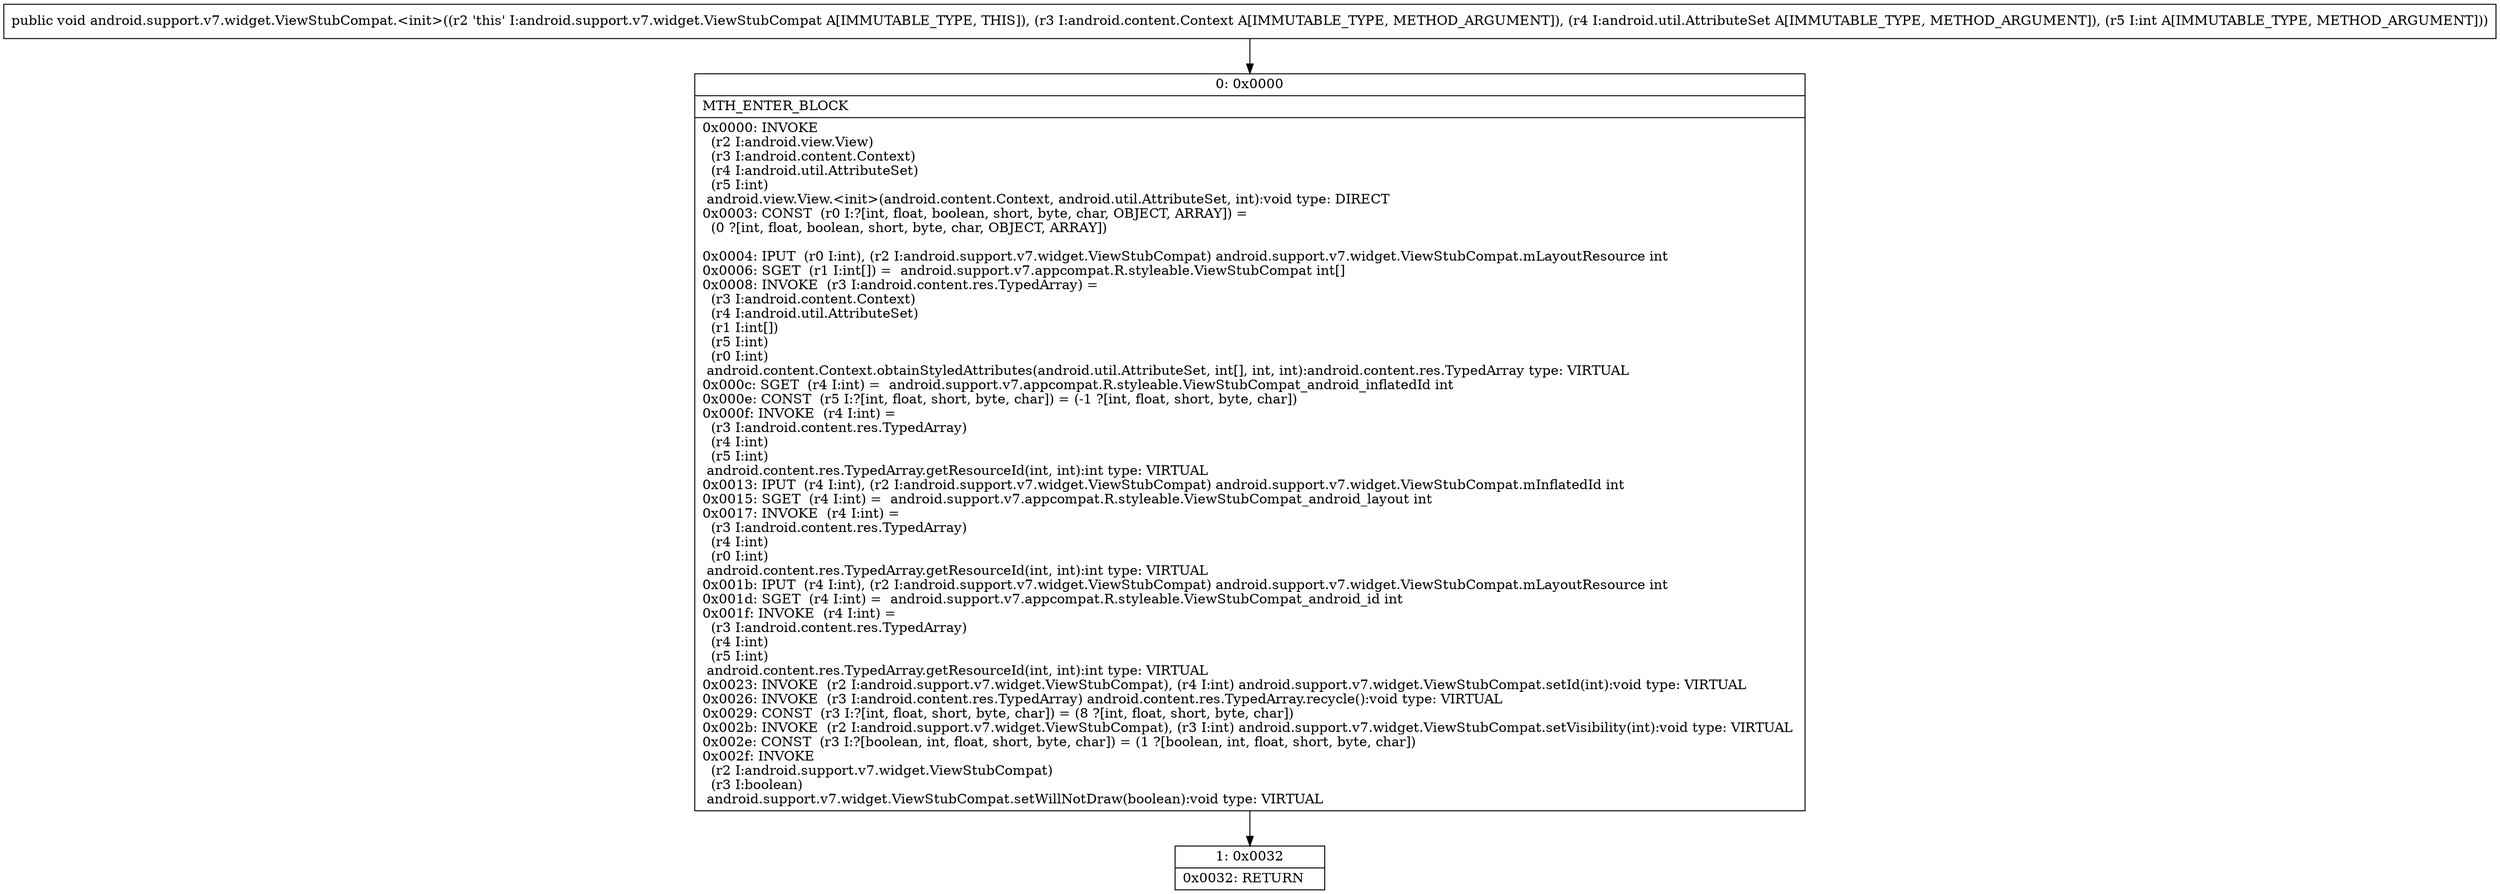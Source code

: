 digraph "CFG forandroid.support.v7.widget.ViewStubCompat.\<init\>(Landroid\/content\/Context;Landroid\/util\/AttributeSet;I)V" {
Node_0 [shape=record,label="{0\:\ 0x0000|MTH_ENTER_BLOCK\l|0x0000: INVOKE  \l  (r2 I:android.view.View)\l  (r3 I:android.content.Context)\l  (r4 I:android.util.AttributeSet)\l  (r5 I:int)\l android.view.View.\<init\>(android.content.Context, android.util.AttributeSet, int):void type: DIRECT \l0x0003: CONST  (r0 I:?[int, float, boolean, short, byte, char, OBJECT, ARRAY]) = \l  (0 ?[int, float, boolean, short, byte, char, OBJECT, ARRAY])\l \l0x0004: IPUT  (r0 I:int), (r2 I:android.support.v7.widget.ViewStubCompat) android.support.v7.widget.ViewStubCompat.mLayoutResource int \l0x0006: SGET  (r1 I:int[]) =  android.support.v7.appcompat.R.styleable.ViewStubCompat int[] \l0x0008: INVOKE  (r3 I:android.content.res.TypedArray) = \l  (r3 I:android.content.Context)\l  (r4 I:android.util.AttributeSet)\l  (r1 I:int[])\l  (r5 I:int)\l  (r0 I:int)\l android.content.Context.obtainStyledAttributes(android.util.AttributeSet, int[], int, int):android.content.res.TypedArray type: VIRTUAL \l0x000c: SGET  (r4 I:int) =  android.support.v7.appcompat.R.styleable.ViewStubCompat_android_inflatedId int \l0x000e: CONST  (r5 I:?[int, float, short, byte, char]) = (\-1 ?[int, float, short, byte, char]) \l0x000f: INVOKE  (r4 I:int) = \l  (r3 I:android.content.res.TypedArray)\l  (r4 I:int)\l  (r5 I:int)\l android.content.res.TypedArray.getResourceId(int, int):int type: VIRTUAL \l0x0013: IPUT  (r4 I:int), (r2 I:android.support.v7.widget.ViewStubCompat) android.support.v7.widget.ViewStubCompat.mInflatedId int \l0x0015: SGET  (r4 I:int) =  android.support.v7.appcompat.R.styleable.ViewStubCompat_android_layout int \l0x0017: INVOKE  (r4 I:int) = \l  (r3 I:android.content.res.TypedArray)\l  (r4 I:int)\l  (r0 I:int)\l android.content.res.TypedArray.getResourceId(int, int):int type: VIRTUAL \l0x001b: IPUT  (r4 I:int), (r2 I:android.support.v7.widget.ViewStubCompat) android.support.v7.widget.ViewStubCompat.mLayoutResource int \l0x001d: SGET  (r4 I:int) =  android.support.v7.appcompat.R.styleable.ViewStubCompat_android_id int \l0x001f: INVOKE  (r4 I:int) = \l  (r3 I:android.content.res.TypedArray)\l  (r4 I:int)\l  (r5 I:int)\l android.content.res.TypedArray.getResourceId(int, int):int type: VIRTUAL \l0x0023: INVOKE  (r2 I:android.support.v7.widget.ViewStubCompat), (r4 I:int) android.support.v7.widget.ViewStubCompat.setId(int):void type: VIRTUAL \l0x0026: INVOKE  (r3 I:android.content.res.TypedArray) android.content.res.TypedArray.recycle():void type: VIRTUAL \l0x0029: CONST  (r3 I:?[int, float, short, byte, char]) = (8 ?[int, float, short, byte, char]) \l0x002b: INVOKE  (r2 I:android.support.v7.widget.ViewStubCompat), (r3 I:int) android.support.v7.widget.ViewStubCompat.setVisibility(int):void type: VIRTUAL \l0x002e: CONST  (r3 I:?[boolean, int, float, short, byte, char]) = (1 ?[boolean, int, float, short, byte, char]) \l0x002f: INVOKE  \l  (r2 I:android.support.v7.widget.ViewStubCompat)\l  (r3 I:boolean)\l android.support.v7.widget.ViewStubCompat.setWillNotDraw(boolean):void type: VIRTUAL \l}"];
Node_1 [shape=record,label="{1\:\ 0x0032|0x0032: RETURN   \l}"];
MethodNode[shape=record,label="{public void android.support.v7.widget.ViewStubCompat.\<init\>((r2 'this' I:android.support.v7.widget.ViewStubCompat A[IMMUTABLE_TYPE, THIS]), (r3 I:android.content.Context A[IMMUTABLE_TYPE, METHOD_ARGUMENT]), (r4 I:android.util.AttributeSet A[IMMUTABLE_TYPE, METHOD_ARGUMENT]), (r5 I:int A[IMMUTABLE_TYPE, METHOD_ARGUMENT])) }"];
MethodNode -> Node_0;
Node_0 -> Node_1;
}


